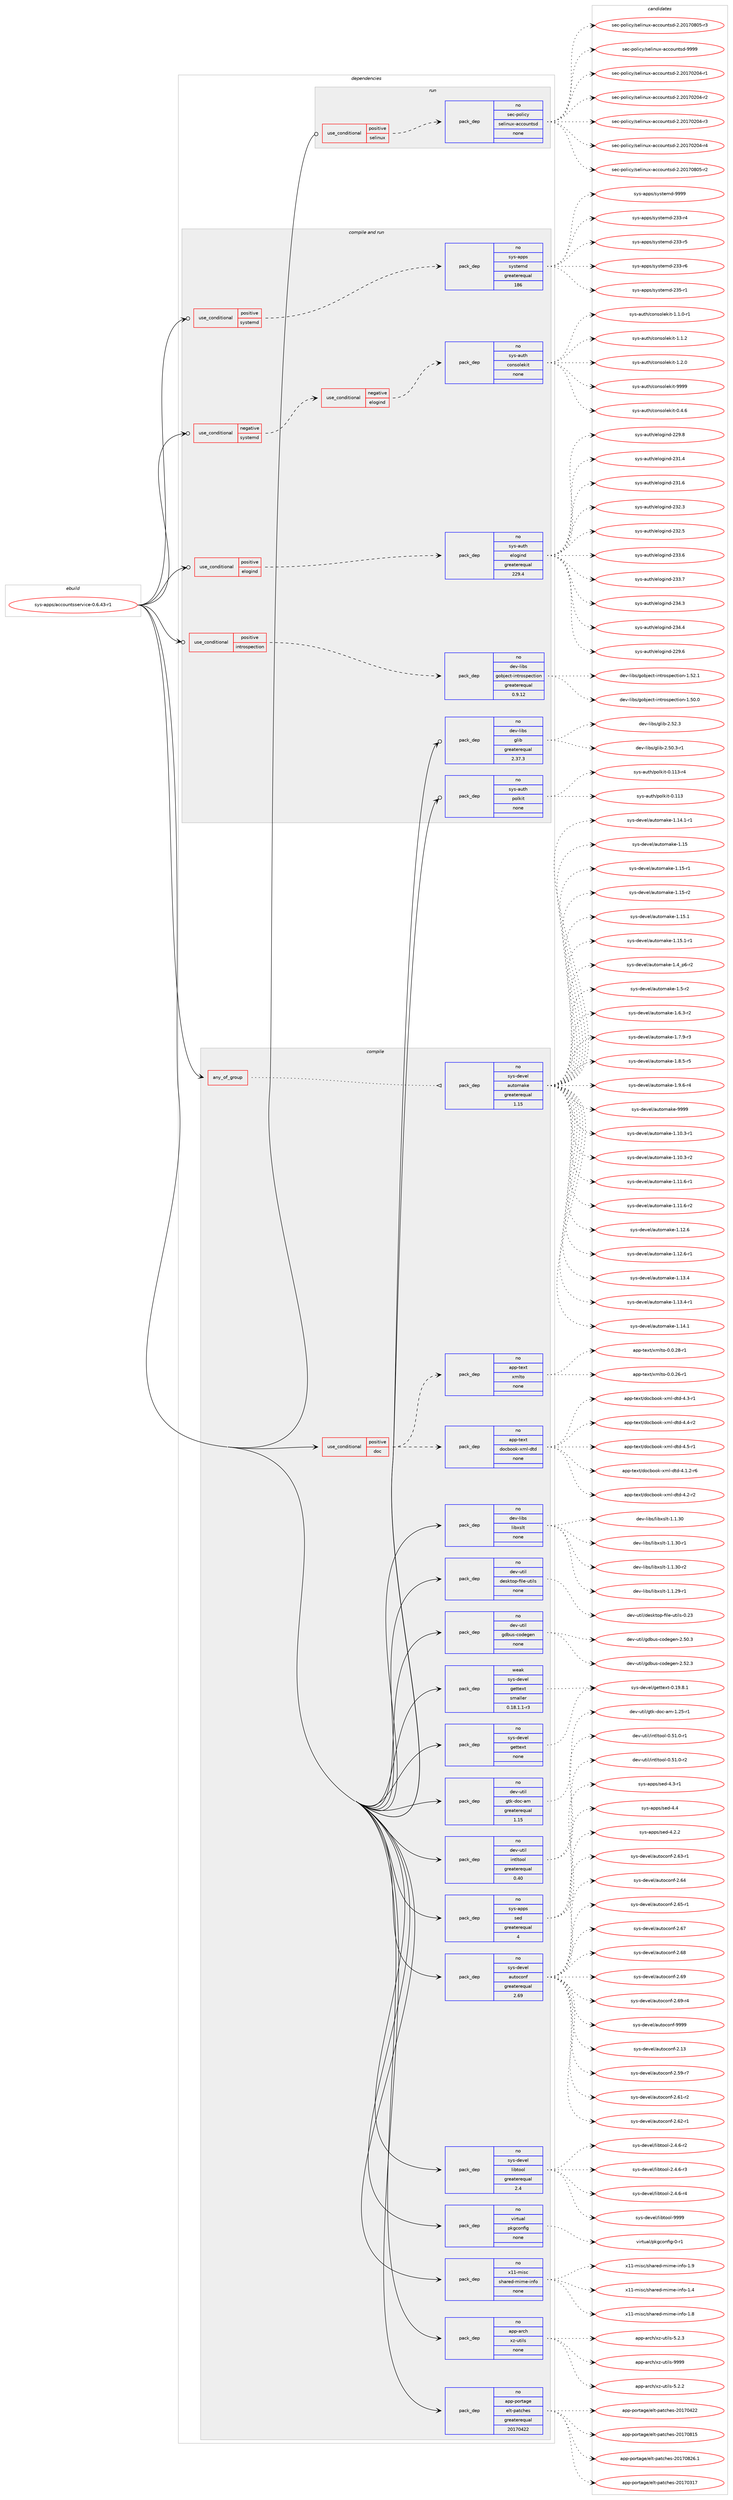 digraph prolog {

# *************
# Graph options
# *************

newrank=true;
concentrate=true;
compound=true;
graph [rankdir=LR,fontname=Helvetica,fontsize=10,ranksep=1.5];#, ranksep=2.5, nodesep=0.2];
edge  [arrowhead=vee];
node  [fontname=Helvetica,fontsize=10];

# **********
# The ebuild
# **********

subgraph cluster_leftcol {
color=gray;
rank=same;
label=<<i>ebuild</i>>;
id [label="sys-apps/accountsservice-0.6.43-r1", color=red, width=4, href="../sys-apps/accountsservice-0.6.43-r1.svg"];
}

# ****************
# The dependencies
# ****************

subgraph cluster_midcol {
color=gray;
label=<<i>dependencies</i>>;
subgraph cluster_compile {
fillcolor="#eeeeee";
style=filled;
label=<<i>compile</i>>;
subgraph any7806 {
dependency467619 [label=<<TABLE BORDER="0" CELLBORDER="1" CELLSPACING="0" CELLPADDING="4"><TR><TD CELLPADDING="10">any_of_group</TD></TR></TABLE>>, shape=none, color=red];subgraph pack347106 {
dependency467620 [label=<<TABLE BORDER="0" CELLBORDER="1" CELLSPACING="0" CELLPADDING="4" WIDTH="220"><TR><TD ROWSPAN="6" CELLPADDING="30">pack_dep</TD></TR><TR><TD WIDTH="110">no</TD></TR><TR><TD>sys-devel</TD></TR><TR><TD>automake</TD></TR><TR><TD>greaterequal</TD></TR><TR><TD>1.15</TD></TR></TABLE>>, shape=none, color=blue];
}
dependency467619:e -> dependency467620:w [weight=20,style="dotted",arrowhead="oinv"];
}
id:e -> dependency467619:w [weight=20,style="solid",arrowhead="vee"];
subgraph cond112457 {
dependency467621 [label=<<TABLE BORDER="0" CELLBORDER="1" CELLSPACING="0" CELLPADDING="4"><TR><TD ROWSPAN="3" CELLPADDING="10">use_conditional</TD></TR><TR><TD>positive</TD></TR><TR><TD>doc</TD></TR></TABLE>>, shape=none, color=red];
subgraph pack347107 {
dependency467622 [label=<<TABLE BORDER="0" CELLBORDER="1" CELLSPACING="0" CELLPADDING="4" WIDTH="220"><TR><TD ROWSPAN="6" CELLPADDING="30">pack_dep</TD></TR><TR><TD WIDTH="110">no</TD></TR><TR><TD>app-text</TD></TR><TR><TD>docbook-xml-dtd</TD></TR><TR><TD>none</TD></TR><TR><TD></TD></TR></TABLE>>, shape=none, color=blue];
}
dependency467621:e -> dependency467622:w [weight=20,style="dashed",arrowhead="vee"];
subgraph pack347108 {
dependency467623 [label=<<TABLE BORDER="0" CELLBORDER="1" CELLSPACING="0" CELLPADDING="4" WIDTH="220"><TR><TD ROWSPAN="6" CELLPADDING="30">pack_dep</TD></TR><TR><TD WIDTH="110">no</TD></TR><TR><TD>app-text</TD></TR><TR><TD>xmlto</TD></TR><TR><TD>none</TD></TR><TR><TD></TD></TR></TABLE>>, shape=none, color=blue];
}
dependency467621:e -> dependency467623:w [weight=20,style="dashed",arrowhead="vee"];
}
id:e -> dependency467621:w [weight=20,style="solid",arrowhead="vee"];
subgraph pack347109 {
dependency467624 [label=<<TABLE BORDER="0" CELLBORDER="1" CELLSPACING="0" CELLPADDING="4" WIDTH="220"><TR><TD ROWSPAN="6" CELLPADDING="30">pack_dep</TD></TR><TR><TD WIDTH="110">no</TD></TR><TR><TD>app-arch</TD></TR><TR><TD>xz-utils</TD></TR><TR><TD>none</TD></TR><TR><TD></TD></TR></TABLE>>, shape=none, color=blue];
}
id:e -> dependency467624:w [weight=20,style="solid",arrowhead="vee"];
subgraph pack347110 {
dependency467625 [label=<<TABLE BORDER="0" CELLBORDER="1" CELLSPACING="0" CELLPADDING="4" WIDTH="220"><TR><TD ROWSPAN="6" CELLPADDING="30">pack_dep</TD></TR><TR><TD WIDTH="110">no</TD></TR><TR><TD>app-portage</TD></TR><TR><TD>elt-patches</TD></TR><TR><TD>greaterequal</TD></TR><TR><TD>20170422</TD></TR></TABLE>>, shape=none, color=blue];
}
id:e -> dependency467625:w [weight=20,style="solid",arrowhead="vee"];
subgraph pack347111 {
dependency467626 [label=<<TABLE BORDER="0" CELLBORDER="1" CELLSPACING="0" CELLPADDING="4" WIDTH="220"><TR><TD ROWSPAN="6" CELLPADDING="30">pack_dep</TD></TR><TR><TD WIDTH="110">no</TD></TR><TR><TD>dev-libs</TD></TR><TR><TD>libxslt</TD></TR><TR><TD>none</TD></TR><TR><TD></TD></TR></TABLE>>, shape=none, color=blue];
}
id:e -> dependency467626:w [weight=20,style="solid",arrowhead="vee"];
subgraph pack347112 {
dependency467627 [label=<<TABLE BORDER="0" CELLBORDER="1" CELLSPACING="0" CELLPADDING="4" WIDTH="220"><TR><TD ROWSPAN="6" CELLPADDING="30">pack_dep</TD></TR><TR><TD WIDTH="110">no</TD></TR><TR><TD>dev-util</TD></TR><TR><TD>desktop-file-utils</TD></TR><TR><TD>none</TD></TR><TR><TD></TD></TR></TABLE>>, shape=none, color=blue];
}
id:e -> dependency467627:w [weight=20,style="solid",arrowhead="vee"];
subgraph pack347113 {
dependency467628 [label=<<TABLE BORDER="0" CELLBORDER="1" CELLSPACING="0" CELLPADDING="4" WIDTH="220"><TR><TD ROWSPAN="6" CELLPADDING="30">pack_dep</TD></TR><TR><TD WIDTH="110">no</TD></TR><TR><TD>dev-util</TD></TR><TR><TD>gdbus-codegen</TD></TR><TR><TD>none</TD></TR><TR><TD></TD></TR></TABLE>>, shape=none, color=blue];
}
id:e -> dependency467628:w [weight=20,style="solid",arrowhead="vee"];
subgraph pack347114 {
dependency467629 [label=<<TABLE BORDER="0" CELLBORDER="1" CELLSPACING="0" CELLPADDING="4" WIDTH="220"><TR><TD ROWSPAN="6" CELLPADDING="30">pack_dep</TD></TR><TR><TD WIDTH="110">no</TD></TR><TR><TD>dev-util</TD></TR><TR><TD>gtk-doc-am</TD></TR><TR><TD>greaterequal</TD></TR><TR><TD>1.15</TD></TR></TABLE>>, shape=none, color=blue];
}
id:e -> dependency467629:w [weight=20,style="solid",arrowhead="vee"];
subgraph pack347115 {
dependency467630 [label=<<TABLE BORDER="0" CELLBORDER="1" CELLSPACING="0" CELLPADDING="4" WIDTH="220"><TR><TD ROWSPAN="6" CELLPADDING="30">pack_dep</TD></TR><TR><TD WIDTH="110">no</TD></TR><TR><TD>dev-util</TD></TR><TR><TD>intltool</TD></TR><TR><TD>greaterequal</TD></TR><TR><TD>0.40</TD></TR></TABLE>>, shape=none, color=blue];
}
id:e -> dependency467630:w [weight=20,style="solid",arrowhead="vee"];
subgraph pack347116 {
dependency467631 [label=<<TABLE BORDER="0" CELLBORDER="1" CELLSPACING="0" CELLPADDING="4" WIDTH="220"><TR><TD ROWSPAN="6" CELLPADDING="30">pack_dep</TD></TR><TR><TD WIDTH="110">no</TD></TR><TR><TD>sys-apps</TD></TR><TR><TD>sed</TD></TR><TR><TD>greaterequal</TD></TR><TR><TD>4</TD></TR></TABLE>>, shape=none, color=blue];
}
id:e -> dependency467631:w [weight=20,style="solid",arrowhead="vee"];
subgraph pack347117 {
dependency467632 [label=<<TABLE BORDER="0" CELLBORDER="1" CELLSPACING="0" CELLPADDING="4" WIDTH="220"><TR><TD ROWSPAN="6" CELLPADDING="30">pack_dep</TD></TR><TR><TD WIDTH="110">no</TD></TR><TR><TD>sys-devel</TD></TR><TR><TD>autoconf</TD></TR><TR><TD>greaterequal</TD></TR><TR><TD>2.69</TD></TR></TABLE>>, shape=none, color=blue];
}
id:e -> dependency467632:w [weight=20,style="solid",arrowhead="vee"];
subgraph pack347118 {
dependency467633 [label=<<TABLE BORDER="0" CELLBORDER="1" CELLSPACING="0" CELLPADDING="4" WIDTH="220"><TR><TD ROWSPAN="6" CELLPADDING="30">pack_dep</TD></TR><TR><TD WIDTH="110">no</TD></TR><TR><TD>sys-devel</TD></TR><TR><TD>gettext</TD></TR><TR><TD>none</TD></TR><TR><TD></TD></TR></TABLE>>, shape=none, color=blue];
}
id:e -> dependency467633:w [weight=20,style="solid",arrowhead="vee"];
subgraph pack347119 {
dependency467634 [label=<<TABLE BORDER="0" CELLBORDER="1" CELLSPACING="0" CELLPADDING="4" WIDTH="220"><TR><TD ROWSPAN="6" CELLPADDING="30">pack_dep</TD></TR><TR><TD WIDTH="110">no</TD></TR><TR><TD>sys-devel</TD></TR><TR><TD>libtool</TD></TR><TR><TD>greaterequal</TD></TR><TR><TD>2.4</TD></TR></TABLE>>, shape=none, color=blue];
}
id:e -> dependency467634:w [weight=20,style="solid",arrowhead="vee"];
subgraph pack347120 {
dependency467635 [label=<<TABLE BORDER="0" CELLBORDER="1" CELLSPACING="0" CELLPADDING="4" WIDTH="220"><TR><TD ROWSPAN="6" CELLPADDING="30">pack_dep</TD></TR><TR><TD WIDTH="110">no</TD></TR><TR><TD>virtual</TD></TR><TR><TD>pkgconfig</TD></TR><TR><TD>none</TD></TR><TR><TD></TD></TR></TABLE>>, shape=none, color=blue];
}
id:e -> dependency467635:w [weight=20,style="solid",arrowhead="vee"];
subgraph pack347121 {
dependency467636 [label=<<TABLE BORDER="0" CELLBORDER="1" CELLSPACING="0" CELLPADDING="4" WIDTH="220"><TR><TD ROWSPAN="6" CELLPADDING="30">pack_dep</TD></TR><TR><TD WIDTH="110">no</TD></TR><TR><TD>x11-misc</TD></TR><TR><TD>shared-mime-info</TD></TR><TR><TD>none</TD></TR><TR><TD></TD></TR></TABLE>>, shape=none, color=blue];
}
id:e -> dependency467636:w [weight=20,style="solid",arrowhead="vee"];
subgraph pack347122 {
dependency467637 [label=<<TABLE BORDER="0" CELLBORDER="1" CELLSPACING="0" CELLPADDING="4" WIDTH="220"><TR><TD ROWSPAN="6" CELLPADDING="30">pack_dep</TD></TR><TR><TD WIDTH="110">weak</TD></TR><TR><TD>sys-devel</TD></TR><TR><TD>gettext</TD></TR><TR><TD>smaller</TD></TR><TR><TD>0.18.1.1-r3</TD></TR></TABLE>>, shape=none, color=blue];
}
id:e -> dependency467637:w [weight=20,style="solid",arrowhead="vee"];
}
subgraph cluster_compileandrun {
fillcolor="#eeeeee";
style=filled;
label=<<i>compile and run</i>>;
subgraph cond112458 {
dependency467638 [label=<<TABLE BORDER="0" CELLBORDER="1" CELLSPACING="0" CELLPADDING="4"><TR><TD ROWSPAN="3" CELLPADDING="10">use_conditional</TD></TR><TR><TD>negative</TD></TR><TR><TD>systemd</TD></TR></TABLE>>, shape=none, color=red];
subgraph cond112459 {
dependency467639 [label=<<TABLE BORDER="0" CELLBORDER="1" CELLSPACING="0" CELLPADDING="4"><TR><TD ROWSPAN="3" CELLPADDING="10">use_conditional</TD></TR><TR><TD>negative</TD></TR><TR><TD>elogind</TD></TR></TABLE>>, shape=none, color=red];
subgraph pack347123 {
dependency467640 [label=<<TABLE BORDER="0" CELLBORDER="1" CELLSPACING="0" CELLPADDING="4" WIDTH="220"><TR><TD ROWSPAN="6" CELLPADDING="30">pack_dep</TD></TR><TR><TD WIDTH="110">no</TD></TR><TR><TD>sys-auth</TD></TR><TR><TD>consolekit</TD></TR><TR><TD>none</TD></TR><TR><TD></TD></TR></TABLE>>, shape=none, color=blue];
}
dependency467639:e -> dependency467640:w [weight=20,style="dashed",arrowhead="vee"];
}
dependency467638:e -> dependency467639:w [weight=20,style="dashed",arrowhead="vee"];
}
id:e -> dependency467638:w [weight=20,style="solid",arrowhead="odotvee"];
subgraph cond112460 {
dependency467641 [label=<<TABLE BORDER="0" CELLBORDER="1" CELLSPACING="0" CELLPADDING="4"><TR><TD ROWSPAN="3" CELLPADDING="10">use_conditional</TD></TR><TR><TD>positive</TD></TR><TR><TD>elogind</TD></TR></TABLE>>, shape=none, color=red];
subgraph pack347124 {
dependency467642 [label=<<TABLE BORDER="0" CELLBORDER="1" CELLSPACING="0" CELLPADDING="4" WIDTH="220"><TR><TD ROWSPAN="6" CELLPADDING="30">pack_dep</TD></TR><TR><TD WIDTH="110">no</TD></TR><TR><TD>sys-auth</TD></TR><TR><TD>elogind</TD></TR><TR><TD>greaterequal</TD></TR><TR><TD>229.4</TD></TR></TABLE>>, shape=none, color=blue];
}
dependency467641:e -> dependency467642:w [weight=20,style="dashed",arrowhead="vee"];
}
id:e -> dependency467641:w [weight=20,style="solid",arrowhead="odotvee"];
subgraph cond112461 {
dependency467643 [label=<<TABLE BORDER="0" CELLBORDER="1" CELLSPACING="0" CELLPADDING="4"><TR><TD ROWSPAN="3" CELLPADDING="10">use_conditional</TD></TR><TR><TD>positive</TD></TR><TR><TD>introspection</TD></TR></TABLE>>, shape=none, color=red];
subgraph pack347125 {
dependency467644 [label=<<TABLE BORDER="0" CELLBORDER="1" CELLSPACING="0" CELLPADDING="4" WIDTH="220"><TR><TD ROWSPAN="6" CELLPADDING="30">pack_dep</TD></TR><TR><TD WIDTH="110">no</TD></TR><TR><TD>dev-libs</TD></TR><TR><TD>gobject-introspection</TD></TR><TR><TD>greaterequal</TD></TR><TR><TD>0.9.12</TD></TR></TABLE>>, shape=none, color=blue];
}
dependency467643:e -> dependency467644:w [weight=20,style="dashed",arrowhead="vee"];
}
id:e -> dependency467643:w [weight=20,style="solid",arrowhead="odotvee"];
subgraph cond112462 {
dependency467645 [label=<<TABLE BORDER="0" CELLBORDER="1" CELLSPACING="0" CELLPADDING="4"><TR><TD ROWSPAN="3" CELLPADDING="10">use_conditional</TD></TR><TR><TD>positive</TD></TR><TR><TD>systemd</TD></TR></TABLE>>, shape=none, color=red];
subgraph pack347126 {
dependency467646 [label=<<TABLE BORDER="0" CELLBORDER="1" CELLSPACING="0" CELLPADDING="4" WIDTH="220"><TR><TD ROWSPAN="6" CELLPADDING="30">pack_dep</TD></TR><TR><TD WIDTH="110">no</TD></TR><TR><TD>sys-apps</TD></TR><TR><TD>systemd</TD></TR><TR><TD>greaterequal</TD></TR><TR><TD>186</TD></TR></TABLE>>, shape=none, color=blue];
}
dependency467645:e -> dependency467646:w [weight=20,style="dashed",arrowhead="vee"];
}
id:e -> dependency467645:w [weight=20,style="solid",arrowhead="odotvee"];
subgraph pack347127 {
dependency467647 [label=<<TABLE BORDER="0" CELLBORDER="1" CELLSPACING="0" CELLPADDING="4" WIDTH="220"><TR><TD ROWSPAN="6" CELLPADDING="30">pack_dep</TD></TR><TR><TD WIDTH="110">no</TD></TR><TR><TD>dev-libs</TD></TR><TR><TD>glib</TD></TR><TR><TD>greaterequal</TD></TR><TR><TD>2.37.3</TD></TR></TABLE>>, shape=none, color=blue];
}
id:e -> dependency467647:w [weight=20,style="solid",arrowhead="odotvee"];
subgraph pack347128 {
dependency467648 [label=<<TABLE BORDER="0" CELLBORDER="1" CELLSPACING="0" CELLPADDING="4" WIDTH="220"><TR><TD ROWSPAN="6" CELLPADDING="30">pack_dep</TD></TR><TR><TD WIDTH="110">no</TD></TR><TR><TD>sys-auth</TD></TR><TR><TD>polkit</TD></TR><TR><TD>none</TD></TR><TR><TD></TD></TR></TABLE>>, shape=none, color=blue];
}
id:e -> dependency467648:w [weight=20,style="solid",arrowhead="odotvee"];
}
subgraph cluster_run {
fillcolor="#eeeeee";
style=filled;
label=<<i>run</i>>;
subgraph cond112463 {
dependency467649 [label=<<TABLE BORDER="0" CELLBORDER="1" CELLSPACING="0" CELLPADDING="4"><TR><TD ROWSPAN="3" CELLPADDING="10">use_conditional</TD></TR><TR><TD>positive</TD></TR><TR><TD>selinux</TD></TR></TABLE>>, shape=none, color=red];
subgraph pack347129 {
dependency467650 [label=<<TABLE BORDER="0" CELLBORDER="1" CELLSPACING="0" CELLPADDING="4" WIDTH="220"><TR><TD ROWSPAN="6" CELLPADDING="30">pack_dep</TD></TR><TR><TD WIDTH="110">no</TD></TR><TR><TD>sec-policy</TD></TR><TR><TD>selinux-accountsd</TD></TR><TR><TD>none</TD></TR><TR><TD></TD></TR></TABLE>>, shape=none, color=blue];
}
dependency467649:e -> dependency467650:w [weight=20,style="dashed",arrowhead="vee"];
}
id:e -> dependency467649:w [weight=20,style="solid",arrowhead="odot"];
}
}

# **************
# The candidates
# **************

subgraph cluster_choices {
rank=same;
color=gray;
label=<<i>candidates</i>>;

subgraph choice347106 {
color=black;
nodesep=1;
choice11512111545100101118101108479711711611110997107101454946494846514511449 [label="sys-devel/automake-1.10.3-r1", color=red, width=4,href="../sys-devel/automake-1.10.3-r1.svg"];
choice11512111545100101118101108479711711611110997107101454946494846514511450 [label="sys-devel/automake-1.10.3-r2", color=red, width=4,href="../sys-devel/automake-1.10.3-r2.svg"];
choice11512111545100101118101108479711711611110997107101454946494946544511449 [label="sys-devel/automake-1.11.6-r1", color=red, width=4,href="../sys-devel/automake-1.11.6-r1.svg"];
choice11512111545100101118101108479711711611110997107101454946494946544511450 [label="sys-devel/automake-1.11.6-r2", color=red, width=4,href="../sys-devel/automake-1.11.6-r2.svg"];
choice1151211154510010111810110847971171161111099710710145494649504654 [label="sys-devel/automake-1.12.6", color=red, width=4,href="../sys-devel/automake-1.12.6.svg"];
choice11512111545100101118101108479711711611110997107101454946495046544511449 [label="sys-devel/automake-1.12.6-r1", color=red, width=4,href="../sys-devel/automake-1.12.6-r1.svg"];
choice1151211154510010111810110847971171161111099710710145494649514652 [label="sys-devel/automake-1.13.4", color=red, width=4,href="../sys-devel/automake-1.13.4.svg"];
choice11512111545100101118101108479711711611110997107101454946495146524511449 [label="sys-devel/automake-1.13.4-r1", color=red, width=4,href="../sys-devel/automake-1.13.4-r1.svg"];
choice1151211154510010111810110847971171161111099710710145494649524649 [label="sys-devel/automake-1.14.1", color=red, width=4,href="../sys-devel/automake-1.14.1.svg"];
choice11512111545100101118101108479711711611110997107101454946495246494511449 [label="sys-devel/automake-1.14.1-r1", color=red, width=4,href="../sys-devel/automake-1.14.1-r1.svg"];
choice115121115451001011181011084797117116111109971071014549464953 [label="sys-devel/automake-1.15", color=red, width=4,href="../sys-devel/automake-1.15.svg"];
choice1151211154510010111810110847971171161111099710710145494649534511449 [label="sys-devel/automake-1.15-r1", color=red, width=4,href="../sys-devel/automake-1.15-r1.svg"];
choice1151211154510010111810110847971171161111099710710145494649534511450 [label="sys-devel/automake-1.15-r2", color=red, width=4,href="../sys-devel/automake-1.15-r2.svg"];
choice1151211154510010111810110847971171161111099710710145494649534649 [label="sys-devel/automake-1.15.1", color=red, width=4,href="../sys-devel/automake-1.15.1.svg"];
choice11512111545100101118101108479711711611110997107101454946495346494511449 [label="sys-devel/automake-1.15.1-r1", color=red, width=4,href="../sys-devel/automake-1.15.1-r1.svg"];
choice115121115451001011181011084797117116111109971071014549465295112544511450 [label="sys-devel/automake-1.4_p6-r2", color=red, width=4,href="../sys-devel/automake-1.4_p6-r2.svg"];
choice11512111545100101118101108479711711611110997107101454946534511450 [label="sys-devel/automake-1.5-r2", color=red, width=4,href="../sys-devel/automake-1.5-r2.svg"];
choice115121115451001011181011084797117116111109971071014549465446514511450 [label="sys-devel/automake-1.6.3-r2", color=red, width=4,href="../sys-devel/automake-1.6.3-r2.svg"];
choice115121115451001011181011084797117116111109971071014549465546574511451 [label="sys-devel/automake-1.7.9-r3", color=red, width=4,href="../sys-devel/automake-1.7.9-r3.svg"];
choice115121115451001011181011084797117116111109971071014549465646534511453 [label="sys-devel/automake-1.8.5-r5", color=red, width=4,href="../sys-devel/automake-1.8.5-r5.svg"];
choice115121115451001011181011084797117116111109971071014549465746544511452 [label="sys-devel/automake-1.9.6-r4", color=red, width=4,href="../sys-devel/automake-1.9.6-r4.svg"];
choice115121115451001011181011084797117116111109971071014557575757 [label="sys-devel/automake-9999", color=red, width=4,href="../sys-devel/automake-9999.svg"];
dependency467620:e -> choice11512111545100101118101108479711711611110997107101454946494846514511449:w [style=dotted,weight="100"];
dependency467620:e -> choice11512111545100101118101108479711711611110997107101454946494846514511450:w [style=dotted,weight="100"];
dependency467620:e -> choice11512111545100101118101108479711711611110997107101454946494946544511449:w [style=dotted,weight="100"];
dependency467620:e -> choice11512111545100101118101108479711711611110997107101454946494946544511450:w [style=dotted,weight="100"];
dependency467620:e -> choice1151211154510010111810110847971171161111099710710145494649504654:w [style=dotted,weight="100"];
dependency467620:e -> choice11512111545100101118101108479711711611110997107101454946495046544511449:w [style=dotted,weight="100"];
dependency467620:e -> choice1151211154510010111810110847971171161111099710710145494649514652:w [style=dotted,weight="100"];
dependency467620:e -> choice11512111545100101118101108479711711611110997107101454946495146524511449:w [style=dotted,weight="100"];
dependency467620:e -> choice1151211154510010111810110847971171161111099710710145494649524649:w [style=dotted,weight="100"];
dependency467620:e -> choice11512111545100101118101108479711711611110997107101454946495246494511449:w [style=dotted,weight="100"];
dependency467620:e -> choice115121115451001011181011084797117116111109971071014549464953:w [style=dotted,weight="100"];
dependency467620:e -> choice1151211154510010111810110847971171161111099710710145494649534511449:w [style=dotted,weight="100"];
dependency467620:e -> choice1151211154510010111810110847971171161111099710710145494649534511450:w [style=dotted,weight="100"];
dependency467620:e -> choice1151211154510010111810110847971171161111099710710145494649534649:w [style=dotted,weight="100"];
dependency467620:e -> choice11512111545100101118101108479711711611110997107101454946495346494511449:w [style=dotted,weight="100"];
dependency467620:e -> choice115121115451001011181011084797117116111109971071014549465295112544511450:w [style=dotted,weight="100"];
dependency467620:e -> choice11512111545100101118101108479711711611110997107101454946534511450:w [style=dotted,weight="100"];
dependency467620:e -> choice115121115451001011181011084797117116111109971071014549465446514511450:w [style=dotted,weight="100"];
dependency467620:e -> choice115121115451001011181011084797117116111109971071014549465546574511451:w [style=dotted,weight="100"];
dependency467620:e -> choice115121115451001011181011084797117116111109971071014549465646534511453:w [style=dotted,weight="100"];
dependency467620:e -> choice115121115451001011181011084797117116111109971071014549465746544511452:w [style=dotted,weight="100"];
dependency467620:e -> choice115121115451001011181011084797117116111109971071014557575757:w [style=dotted,weight="100"];
}
subgraph choice347107 {
color=black;
nodesep=1;
choice971121124511610112011647100111999811111110745120109108451001161004552464946504511454 [label="app-text/docbook-xml-dtd-4.1.2-r6", color=red, width=4,href="../app-text/docbook-xml-dtd-4.1.2-r6.svg"];
choice97112112451161011201164710011199981111111074512010910845100116100455246504511450 [label="app-text/docbook-xml-dtd-4.2-r2", color=red, width=4,href="../app-text/docbook-xml-dtd-4.2-r2.svg"];
choice97112112451161011201164710011199981111111074512010910845100116100455246514511449 [label="app-text/docbook-xml-dtd-4.3-r1", color=red, width=4,href="../app-text/docbook-xml-dtd-4.3-r1.svg"];
choice97112112451161011201164710011199981111111074512010910845100116100455246524511450 [label="app-text/docbook-xml-dtd-4.4-r2", color=red, width=4,href="../app-text/docbook-xml-dtd-4.4-r2.svg"];
choice97112112451161011201164710011199981111111074512010910845100116100455246534511449 [label="app-text/docbook-xml-dtd-4.5-r1", color=red, width=4,href="../app-text/docbook-xml-dtd-4.5-r1.svg"];
dependency467622:e -> choice971121124511610112011647100111999811111110745120109108451001161004552464946504511454:w [style=dotted,weight="100"];
dependency467622:e -> choice97112112451161011201164710011199981111111074512010910845100116100455246504511450:w [style=dotted,weight="100"];
dependency467622:e -> choice97112112451161011201164710011199981111111074512010910845100116100455246514511449:w [style=dotted,weight="100"];
dependency467622:e -> choice97112112451161011201164710011199981111111074512010910845100116100455246524511450:w [style=dotted,weight="100"];
dependency467622:e -> choice97112112451161011201164710011199981111111074512010910845100116100455246534511449:w [style=dotted,weight="100"];
}
subgraph choice347108 {
color=black;
nodesep=1;
choice971121124511610112011647120109108116111454846484650544511449 [label="app-text/xmlto-0.0.26-r1", color=red, width=4,href="../app-text/xmlto-0.0.26-r1.svg"];
choice971121124511610112011647120109108116111454846484650564511449 [label="app-text/xmlto-0.0.28-r1", color=red, width=4,href="../app-text/xmlto-0.0.28-r1.svg"];
dependency467623:e -> choice971121124511610112011647120109108116111454846484650544511449:w [style=dotted,weight="100"];
dependency467623:e -> choice971121124511610112011647120109108116111454846484650564511449:w [style=dotted,weight="100"];
}
subgraph choice347109 {
color=black;
nodesep=1;
choice971121124597114991044712012245117116105108115455346504650 [label="app-arch/xz-utils-5.2.2", color=red, width=4,href="../app-arch/xz-utils-5.2.2.svg"];
choice971121124597114991044712012245117116105108115455346504651 [label="app-arch/xz-utils-5.2.3", color=red, width=4,href="../app-arch/xz-utils-5.2.3.svg"];
choice9711211245971149910447120122451171161051081154557575757 [label="app-arch/xz-utils-9999", color=red, width=4,href="../app-arch/xz-utils-9999.svg"];
dependency467624:e -> choice971121124597114991044712012245117116105108115455346504650:w [style=dotted,weight="100"];
dependency467624:e -> choice971121124597114991044712012245117116105108115455346504651:w [style=dotted,weight="100"];
dependency467624:e -> choice9711211245971149910447120122451171161051081154557575757:w [style=dotted,weight="100"];
}
subgraph choice347110 {
color=black;
nodesep=1;
choice97112112451121111141169710310147101108116451129711699104101115455048495548514955 [label="app-portage/elt-patches-20170317", color=red, width=4,href="../app-portage/elt-patches-20170317.svg"];
choice97112112451121111141169710310147101108116451129711699104101115455048495548525050 [label="app-portage/elt-patches-20170422", color=red, width=4,href="../app-portage/elt-patches-20170422.svg"];
choice97112112451121111141169710310147101108116451129711699104101115455048495548564953 [label="app-portage/elt-patches-20170815", color=red, width=4,href="../app-portage/elt-patches-20170815.svg"];
choice971121124511211111411697103101471011081164511297116991041011154550484955485650544649 [label="app-portage/elt-patches-20170826.1", color=red, width=4,href="../app-portage/elt-patches-20170826.1.svg"];
dependency467625:e -> choice97112112451121111141169710310147101108116451129711699104101115455048495548514955:w [style=dotted,weight="100"];
dependency467625:e -> choice97112112451121111141169710310147101108116451129711699104101115455048495548525050:w [style=dotted,weight="100"];
dependency467625:e -> choice97112112451121111141169710310147101108116451129711699104101115455048495548564953:w [style=dotted,weight="100"];
dependency467625:e -> choice971121124511211111411697103101471011081164511297116991041011154550484955485650544649:w [style=dotted,weight="100"];
}
subgraph choice347111 {
color=black;
nodesep=1;
choice10010111845108105981154710810598120115108116454946494650574511449 [label="dev-libs/libxslt-1.1.29-r1", color=red, width=4,href="../dev-libs/libxslt-1.1.29-r1.svg"];
choice1001011184510810598115471081059812011510811645494649465148 [label="dev-libs/libxslt-1.1.30", color=red, width=4,href="../dev-libs/libxslt-1.1.30.svg"];
choice10010111845108105981154710810598120115108116454946494651484511449 [label="dev-libs/libxslt-1.1.30-r1", color=red, width=4,href="../dev-libs/libxslt-1.1.30-r1.svg"];
choice10010111845108105981154710810598120115108116454946494651484511450 [label="dev-libs/libxslt-1.1.30-r2", color=red, width=4,href="../dev-libs/libxslt-1.1.30-r2.svg"];
dependency467626:e -> choice10010111845108105981154710810598120115108116454946494650574511449:w [style=dotted,weight="100"];
dependency467626:e -> choice1001011184510810598115471081059812011510811645494649465148:w [style=dotted,weight="100"];
dependency467626:e -> choice10010111845108105981154710810598120115108116454946494651484511449:w [style=dotted,weight="100"];
dependency467626:e -> choice10010111845108105981154710810598120115108116454946494651484511450:w [style=dotted,weight="100"];
}
subgraph choice347112 {
color=black;
nodesep=1;
choice100101118451171161051084710010111510711611111245102105108101451171161051081154548465051 [label="dev-util/desktop-file-utils-0.23", color=red, width=4,href="../dev-util/desktop-file-utils-0.23.svg"];
dependency467627:e -> choice100101118451171161051084710010111510711611111245102105108101451171161051081154548465051:w [style=dotted,weight="100"];
}
subgraph choice347113 {
color=black;
nodesep=1;
choice100101118451171161051084710310098117115459911110010110310111045504653484651 [label="dev-util/gdbus-codegen-2.50.3", color=red, width=4,href="../dev-util/gdbus-codegen-2.50.3.svg"];
choice100101118451171161051084710310098117115459911110010110310111045504653504651 [label="dev-util/gdbus-codegen-2.52.3", color=red, width=4,href="../dev-util/gdbus-codegen-2.52.3.svg"];
dependency467628:e -> choice100101118451171161051084710310098117115459911110010110310111045504653484651:w [style=dotted,weight="100"];
dependency467628:e -> choice100101118451171161051084710310098117115459911110010110310111045504653504651:w [style=dotted,weight="100"];
}
subgraph choice347114 {
color=black;
nodesep=1;
choice10010111845117116105108471031161074510011199459710945494650534511449 [label="dev-util/gtk-doc-am-1.25-r1", color=red, width=4,href="../dev-util/gtk-doc-am-1.25-r1.svg"];
dependency467629:e -> choice10010111845117116105108471031161074510011199459710945494650534511449:w [style=dotted,weight="100"];
}
subgraph choice347115 {
color=black;
nodesep=1;
choice1001011184511711610510847105110116108116111111108454846534946484511449 [label="dev-util/intltool-0.51.0-r1", color=red, width=4,href="../dev-util/intltool-0.51.0-r1.svg"];
choice1001011184511711610510847105110116108116111111108454846534946484511450 [label="dev-util/intltool-0.51.0-r2", color=red, width=4,href="../dev-util/intltool-0.51.0-r2.svg"];
dependency467630:e -> choice1001011184511711610510847105110116108116111111108454846534946484511449:w [style=dotted,weight="100"];
dependency467630:e -> choice1001011184511711610510847105110116108116111111108454846534946484511450:w [style=dotted,weight="100"];
}
subgraph choice347116 {
color=black;
nodesep=1;
choice115121115459711211211547115101100455246504650 [label="sys-apps/sed-4.2.2", color=red, width=4,href="../sys-apps/sed-4.2.2.svg"];
choice115121115459711211211547115101100455246514511449 [label="sys-apps/sed-4.3-r1", color=red, width=4,href="../sys-apps/sed-4.3-r1.svg"];
choice11512111545971121121154711510110045524652 [label="sys-apps/sed-4.4", color=red, width=4,href="../sys-apps/sed-4.4.svg"];
dependency467631:e -> choice115121115459711211211547115101100455246504650:w [style=dotted,weight="100"];
dependency467631:e -> choice115121115459711211211547115101100455246514511449:w [style=dotted,weight="100"];
dependency467631:e -> choice11512111545971121121154711510110045524652:w [style=dotted,weight="100"];
}
subgraph choice347117 {
color=black;
nodesep=1;
choice115121115451001011181011084797117116111991111101024550464951 [label="sys-devel/autoconf-2.13", color=red, width=4,href="../sys-devel/autoconf-2.13.svg"];
choice1151211154510010111810110847971171161119911111010245504653574511455 [label="sys-devel/autoconf-2.59-r7", color=red, width=4,href="../sys-devel/autoconf-2.59-r7.svg"];
choice1151211154510010111810110847971171161119911111010245504654494511450 [label="sys-devel/autoconf-2.61-r2", color=red, width=4,href="../sys-devel/autoconf-2.61-r2.svg"];
choice1151211154510010111810110847971171161119911111010245504654504511449 [label="sys-devel/autoconf-2.62-r1", color=red, width=4,href="../sys-devel/autoconf-2.62-r1.svg"];
choice1151211154510010111810110847971171161119911111010245504654514511449 [label="sys-devel/autoconf-2.63-r1", color=red, width=4,href="../sys-devel/autoconf-2.63-r1.svg"];
choice115121115451001011181011084797117116111991111101024550465452 [label="sys-devel/autoconf-2.64", color=red, width=4,href="../sys-devel/autoconf-2.64.svg"];
choice1151211154510010111810110847971171161119911111010245504654534511449 [label="sys-devel/autoconf-2.65-r1", color=red, width=4,href="../sys-devel/autoconf-2.65-r1.svg"];
choice115121115451001011181011084797117116111991111101024550465455 [label="sys-devel/autoconf-2.67", color=red, width=4,href="../sys-devel/autoconf-2.67.svg"];
choice115121115451001011181011084797117116111991111101024550465456 [label="sys-devel/autoconf-2.68", color=red, width=4,href="../sys-devel/autoconf-2.68.svg"];
choice115121115451001011181011084797117116111991111101024550465457 [label="sys-devel/autoconf-2.69", color=red, width=4,href="../sys-devel/autoconf-2.69.svg"];
choice1151211154510010111810110847971171161119911111010245504654574511452 [label="sys-devel/autoconf-2.69-r4", color=red, width=4,href="../sys-devel/autoconf-2.69-r4.svg"];
choice115121115451001011181011084797117116111991111101024557575757 [label="sys-devel/autoconf-9999", color=red, width=4,href="../sys-devel/autoconf-9999.svg"];
dependency467632:e -> choice115121115451001011181011084797117116111991111101024550464951:w [style=dotted,weight="100"];
dependency467632:e -> choice1151211154510010111810110847971171161119911111010245504653574511455:w [style=dotted,weight="100"];
dependency467632:e -> choice1151211154510010111810110847971171161119911111010245504654494511450:w [style=dotted,weight="100"];
dependency467632:e -> choice1151211154510010111810110847971171161119911111010245504654504511449:w [style=dotted,weight="100"];
dependency467632:e -> choice1151211154510010111810110847971171161119911111010245504654514511449:w [style=dotted,weight="100"];
dependency467632:e -> choice115121115451001011181011084797117116111991111101024550465452:w [style=dotted,weight="100"];
dependency467632:e -> choice1151211154510010111810110847971171161119911111010245504654534511449:w [style=dotted,weight="100"];
dependency467632:e -> choice115121115451001011181011084797117116111991111101024550465455:w [style=dotted,weight="100"];
dependency467632:e -> choice115121115451001011181011084797117116111991111101024550465456:w [style=dotted,weight="100"];
dependency467632:e -> choice115121115451001011181011084797117116111991111101024550465457:w [style=dotted,weight="100"];
dependency467632:e -> choice1151211154510010111810110847971171161119911111010245504654574511452:w [style=dotted,weight="100"];
dependency467632:e -> choice115121115451001011181011084797117116111991111101024557575757:w [style=dotted,weight="100"];
}
subgraph choice347118 {
color=black;
nodesep=1;
choice1151211154510010111810110847103101116116101120116454846495746564649 [label="sys-devel/gettext-0.19.8.1", color=red, width=4,href="../sys-devel/gettext-0.19.8.1.svg"];
dependency467633:e -> choice1151211154510010111810110847103101116116101120116454846495746564649:w [style=dotted,weight="100"];
}
subgraph choice347119 {
color=black;
nodesep=1;
choice1151211154510010111810110847108105981161111111084550465246544511450 [label="sys-devel/libtool-2.4.6-r2", color=red, width=4,href="../sys-devel/libtool-2.4.6-r2.svg"];
choice1151211154510010111810110847108105981161111111084550465246544511451 [label="sys-devel/libtool-2.4.6-r3", color=red, width=4,href="../sys-devel/libtool-2.4.6-r3.svg"];
choice1151211154510010111810110847108105981161111111084550465246544511452 [label="sys-devel/libtool-2.4.6-r4", color=red, width=4,href="../sys-devel/libtool-2.4.6-r4.svg"];
choice1151211154510010111810110847108105981161111111084557575757 [label="sys-devel/libtool-9999", color=red, width=4,href="../sys-devel/libtool-9999.svg"];
dependency467634:e -> choice1151211154510010111810110847108105981161111111084550465246544511450:w [style=dotted,weight="100"];
dependency467634:e -> choice1151211154510010111810110847108105981161111111084550465246544511451:w [style=dotted,weight="100"];
dependency467634:e -> choice1151211154510010111810110847108105981161111111084550465246544511452:w [style=dotted,weight="100"];
dependency467634:e -> choice1151211154510010111810110847108105981161111111084557575757:w [style=dotted,weight="100"];
}
subgraph choice347120 {
color=black;
nodesep=1;
choice11810511411611797108471121071039911111010210510345484511449 [label="virtual/pkgconfig-0-r1", color=red, width=4,href="../virtual/pkgconfig-0-r1.svg"];
dependency467635:e -> choice11810511411611797108471121071039911111010210510345484511449:w [style=dotted,weight="100"];
}
subgraph choice347121 {
color=black;
nodesep=1;
choice120494945109105115994711510497114101100451091051091014510511010211145494652 [label="x11-misc/shared-mime-info-1.4", color=red, width=4,href="../x11-misc/shared-mime-info-1.4.svg"];
choice120494945109105115994711510497114101100451091051091014510511010211145494656 [label="x11-misc/shared-mime-info-1.8", color=red, width=4,href="../x11-misc/shared-mime-info-1.8.svg"];
choice120494945109105115994711510497114101100451091051091014510511010211145494657 [label="x11-misc/shared-mime-info-1.9", color=red, width=4,href="../x11-misc/shared-mime-info-1.9.svg"];
dependency467636:e -> choice120494945109105115994711510497114101100451091051091014510511010211145494652:w [style=dotted,weight="100"];
dependency467636:e -> choice120494945109105115994711510497114101100451091051091014510511010211145494656:w [style=dotted,weight="100"];
dependency467636:e -> choice120494945109105115994711510497114101100451091051091014510511010211145494657:w [style=dotted,weight="100"];
}
subgraph choice347122 {
color=black;
nodesep=1;
choice1151211154510010111810110847103101116116101120116454846495746564649 [label="sys-devel/gettext-0.19.8.1", color=red, width=4,href="../sys-devel/gettext-0.19.8.1.svg"];
dependency467637:e -> choice1151211154510010111810110847103101116116101120116454846495746564649:w [style=dotted,weight="100"];
}
subgraph choice347123 {
color=black;
nodesep=1;
choice11512111545971171161044799111110115111108101107105116454846524654 [label="sys-auth/consolekit-0.4.6", color=red, width=4,href="../sys-auth/consolekit-0.4.6.svg"];
choice115121115459711711610447991111101151111081011071051164549464946484511449 [label="sys-auth/consolekit-1.1.0-r1", color=red, width=4,href="../sys-auth/consolekit-1.1.0-r1.svg"];
choice11512111545971171161044799111110115111108101107105116454946494650 [label="sys-auth/consolekit-1.1.2", color=red, width=4,href="../sys-auth/consolekit-1.1.2.svg"];
choice11512111545971171161044799111110115111108101107105116454946504648 [label="sys-auth/consolekit-1.2.0", color=red, width=4,href="../sys-auth/consolekit-1.2.0.svg"];
choice115121115459711711610447991111101151111081011071051164557575757 [label="sys-auth/consolekit-9999", color=red, width=4,href="../sys-auth/consolekit-9999.svg"];
dependency467640:e -> choice11512111545971171161044799111110115111108101107105116454846524654:w [style=dotted,weight="100"];
dependency467640:e -> choice115121115459711711610447991111101151111081011071051164549464946484511449:w [style=dotted,weight="100"];
dependency467640:e -> choice11512111545971171161044799111110115111108101107105116454946494650:w [style=dotted,weight="100"];
dependency467640:e -> choice11512111545971171161044799111110115111108101107105116454946504648:w [style=dotted,weight="100"];
dependency467640:e -> choice115121115459711711610447991111101151111081011071051164557575757:w [style=dotted,weight="100"];
}
subgraph choice347124 {
color=black;
nodesep=1;
choice115121115459711711610447101108111103105110100455050574654 [label="sys-auth/elogind-229.6", color=red, width=4,href="../sys-auth/elogind-229.6.svg"];
choice115121115459711711610447101108111103105110100455050574656 [label="sys-auth/elogind-229.8", color=red, width=4,href="../sys-auth/elogind-229.8.svg"];
choice115121115459711711610447101108111103105110100455051494652 [label="sys-auth/elogind-231.4", color=red, width=4,href="../sys-auth/elogind-231.4.svg"];
choice115121115459711711610447101108111103105110100455051494654 [label="sys-auth/elogind-231.6", color=red, width=4,href="../sys-auth/elogind-231.6.svg"];
choice115121115459711711610447101108111103105110100455051504651 [label="sys-auth/elogind-232.3", color=red, width=4,href="../sys-auth/elogind-232.3.svg"];
choice115121115459711711610447101108111103105110100455051504653 [label="sys-auth/elogind-232.5", color=red, width=4,href="../sys-auth/elogind-232.5.svg"];
choice115121115459711711610447101108111103105110100455051514654 [label="sys-auth/elogind-233.6", color=red, width=4,href="../sys-auth/elogind-233.6.svg"];
choice115121115459711711610447101108111103105110100455051514655 [label="sys-auth/elogind-233.7", color=red, width=4,href="../sys-auth/elogind-233.7.svg"];
choice115121115459711711610447101108111103105110100455051524651 [label="sys-auth/elogind-234.3", color=red, width=4,href="../sys-auth/elogind-234.3.svg"];
choice115121115459711711610447101108111103105110100455051524652 [label="sys-auth/elogind-234.4", color=red, width=4,href="../sys-auth/elogind-234.4.svg"];
dependency467642:e -> choice115121115459711711610447101108111103105110100455050574654:w [style=dotted,weight="100"];
dependency467642:e -> choice115121115459711711610447101108111103105110100455050574656:w [style=dotted,weight="100"];
dependency467642:e -> choice115121115459711711610447101108111103105110100455051494652:w [style=dotted,weight="100"];
dependency467642:e -> choice115121115459711711610447101108111103105110100455051494654:w [style=dotted,weight="100"];
dependency467642:e -> choice115121115459711711610447101108111103105110100455051504651:w [style=dotted,weight="100"];
dependency467642:e -> choice115121115459711711610447101108111103105110100455051504653:w [style=dotted,weight="100"];
dependency467642:e -> choice115121115459711711610447101108111103105110100455051514654:w [style=dotted,weight="100"];
dependency467642:e -> choice115121115459711711610447101108111103105110100455051514655:w [style=dotted,weight="100"];
dependency467642:e -> choice115121115459711711610447101108111103105110100455051524651:w [style=dotted,weight="100"];
dependency467642:e -> choice115121115459711711610447101108111103105110100455051524652:w [style=dotted,weight="100"];
}
subgraph choice347125 {
color=black;
nodesep=1;
choice1001011184510810598115471031119810610199116451051101161141111151121019911610511111045494653484648 [label="dev-libs/gobject-introspection-1.50.0", color=red, width=4,href="../dev-libs/gobject-introspection-1.50.0.svg"];
choice1001011184510810598115471031119810610199116451051101161141111151121019911610511111045494653504649 [label="dev-libs/gobject-introspection-1.52.1", color=red, width=4,href="../dev-libs/gobject-introspection-1.52.1.svg"];
dependency467644:e -> choice1001011184510810598115471031119810610199116451051101161141111151121019911610511111045494653484648:w [style=dotted,weight="100"];
dependency467644:e -> choice1001011184510810598115471031119810610199116451051101161141111151121019911610511111045494653504649:w [style=dotted,weight="100"];
}
subgraph choice347126 {
color=black;
nodesep=1;
choice115121115459711211211547115121115116101109100455051514511452 [label="sys-apps/systemd-233-r4", color=red, width=4,href="../sys-apps/systemd-233-r4.svg"];
choice115121115459711211211547115121115116101109100455051514511453 [label="sys-apps/systemd-233-r5", color=red, width=4,href="../sys-apps/systemd-233-r5.svg"];
choice115121115459711211211547115121115116101109100455051514511454 [label="sys-apps/systemd-233-r6", color=red, width=4,href="../sys-apps/systemd-233-r6.svg"];
choice115121115459711211211547115121115116101109100455051534511449 [label="sys-apps/systemd-235-r1", color=red, width=4,href="../sys-apps/systemd-235-r1.svg"];
choice1151211154597112112115471151211151161011091004557575757 [label="sys-apps/systemd-9999", color=red, width=4,href="../sys-apps/systemd-9999.svg"];
dependency467646:e -> choice115121115459711211211547115121115116101109100455051514511452:w [style=dotted,weight="100"];
dependency467646:e -> choice115121115459711211211547115121115116101109100455051514511453:w [style=dotted,weight="100"];
dependency467646:e -> choice115121115459711211211547115121115116101109100455051514511454:w [style=dotted,weight="100"];
dependency467646:e -> choice115121115459711211211547115121115116101109100455051534511449:w [style=dotted,weight="100"];
dependency467646:e -> choice1151211154597112112115471151211151161011091004557575757:w [style=dotted,weight="100"];
}
subgraph choice347127 {
color=black;
nodesep=1;
choice10010111845108105981154710310810598455046534846514511449 [label="dev-libs/glib-2.50.3-r1", color=red, width=4,href="../dev-libs/glib-2.50.3-r1.svg"];
choice1001011184510810598115471031081059845504653504651 [label="dev-libs/glib-2.52.3", color=red, width=4,href="../dev-libs/glib-2.52.3.svg"];
dependency467647:e -> choice10010111845108105981154710310810598455046534846514511449:w [style=dotted,weight="100"];
dependency467647:e -> choice1001011184510810598115471031081059845504653504651:w [style=dotted,weight="100"];
}
subgraph choice347128 {
color=black;
nodesep=1;
choice115121115459711711610447112111108107105116454846494951 [label="sys-auth/polkit-0.113", color=red, width=4,href="../sys-auth/polkit-0.113.svg"];
choice1151211154597117116104471121111081071051164548464949514511452 [label="sys-auth/polkit-0.113-r4", color=red, width=4,href="../sys-auth/polkit-0.113-r4.svg"];
dependency467648:e -> choice115121115459711711610447112111108107105116454846494951:w [style=dotted,weight="100"];
dependency467648:e -> choice1151211154597117116104471121111081071051164548464949514511452:w [style=dotted,weight="100"];
}
subgraph choice347129 {
color=black;
nodesep=1;
choice115101994511211110810599121471151011081051101171204597999911111711011611510045504650484955485048524511449 [label="sec-policy/selinux-accountsd-2.20170204-r1", color=red, width=4,href="../sec-policy/selinux-accountsd-2.20170204-r1.svg"];
choice115101994511211110810599121471151011081051101171204597999911111711011611510045504650484955485048524511450 [label="sec-policy/selinux-accountsd-2.20170204-r2", color=red, width=4,href="../sec-policy/selinux-accountsd-2.20170204-r2.svg"];
choice115101994511211110810599121471151011081051101171204597999911111711011611510045504650484955485048524511451 [label="sec-policy/selinux-accountsd-2.20170204-r3", color=red, width=4,href="../sec-policy/selinux-accountsd-2.20170204-r3.svg"];
choice115101994511211110810599121471151011081051101171204597999911111711011611510045504650484955485048524511452 [label="sec-policy/selinux-accountsd-2.20170204-r4", color=red, width=4,href="../sec-policy/selinux-accountsd-2.20170204-r4.svg"];
choice115101994511211110810599121471151011081051101171204597999911111711011611510045504650484955485648534511450 [label="sec-policy/selinux-accountsd-2.20170805-r2", color=red, width=4,href="../sec-policy/selinux-accountsd-2.20170805-r2.svg"];
choice115101994511211110810599121471151011081051101171204597999911111711011611510045504650484955485648534511451 [label="sec-policy/selinux-accountsd-2.20170805-r3", color=red, width=4,href="../sec-policy/selinux-accountsd-2.20170805-r3.svg"];
choice11510199451121111081059912147115101108105110117120459799991111171101161151004557575757 [label="sec-policy/selinux-accountsd-9999", color=red, width=4,href="../sec-policy/selinux-accountsd-9999.svg"];
dependency467650:e -> choice115101994511211110810599121471151011081051101171204597999911111711011611510045504650484955485048524511449:w [style=dotted,weight="100"];
dependency467650:e -> choice115101994511211110810599121471151011081051101171204597999911111711011611510045504650484955485048524511450:w [style=dotted,weight="100"];
dependency467650:e -> choice115101994511211110810599121471151011081051101171204597999911111711011611510045504650484955485048524511451:w [style=dotted,weight="100"];
dependency467650:e -> choice115101994511211110810599121471151011081051101171204597999911111711011611510045504650484955485048524511452:w [style=dotted,weight="100"];
dependency467650:e -> choice115101994511211110810599121471151011081051101171204597999911111711011611510045504650484955485648534511450:w [style=dotted,weight="100"];
dependency467650:e -> choice115101994511211110810599121471151011081051101171204597999911111711011611510045504650484955485648534511451:w [style=dotted,weight="100"];
dependency467650:e -> choice11510199451121111081059912147115101108105110117120459799991111171101161151004557575757:w [style=dotted,weight="100"];
}
}

}
